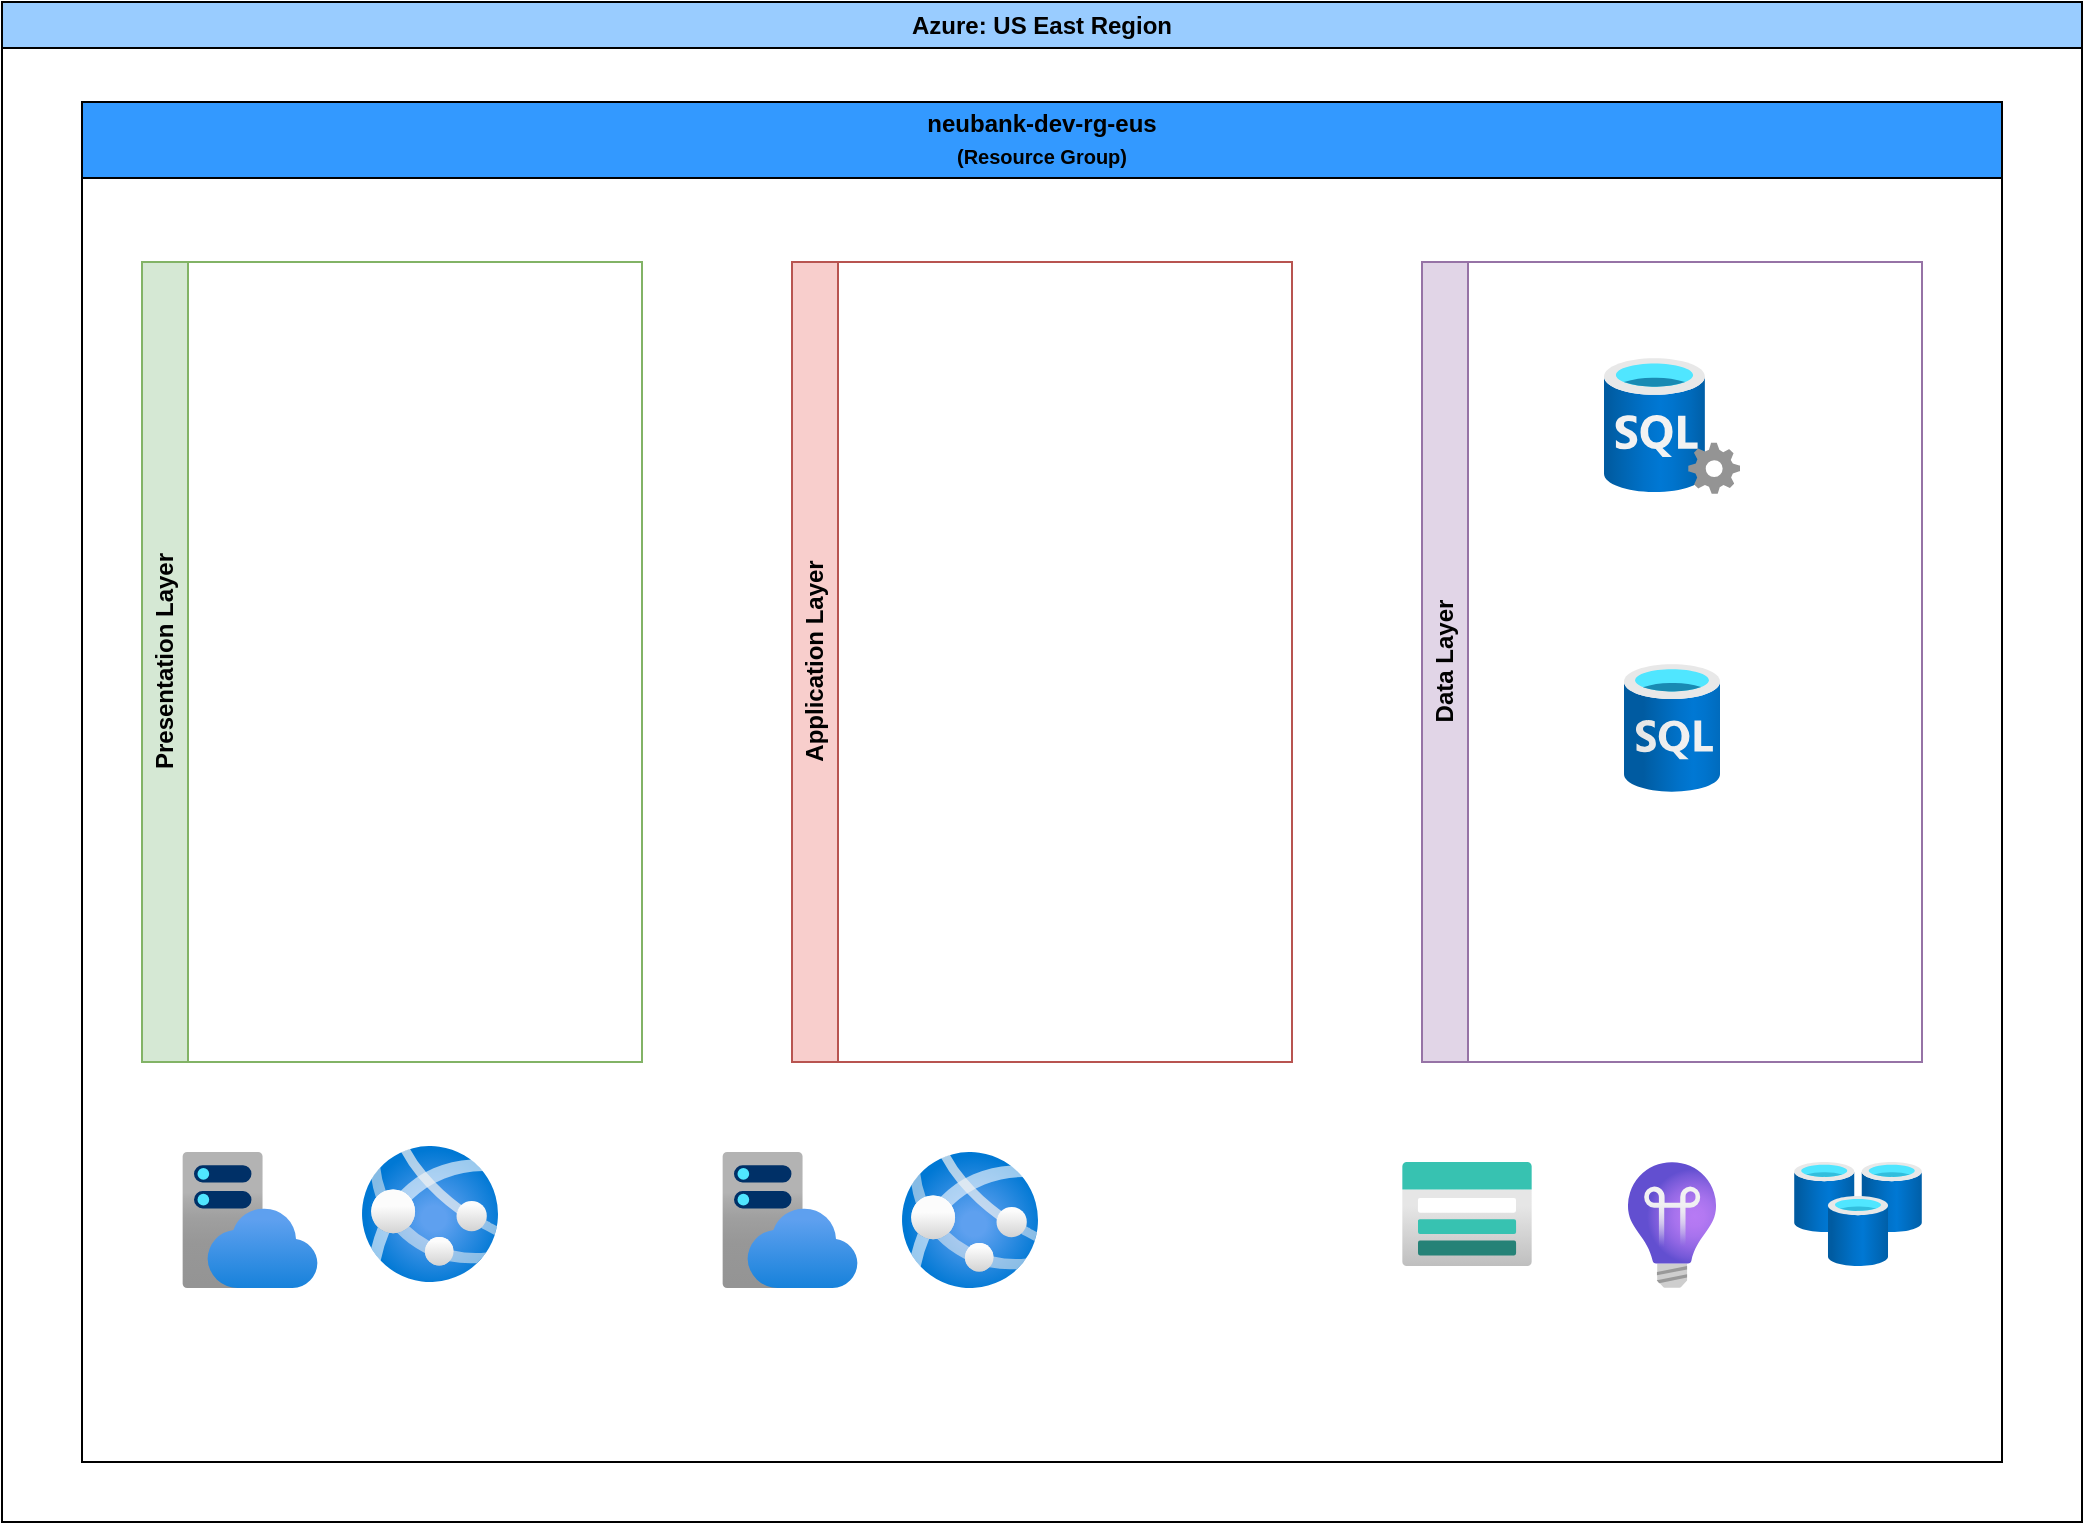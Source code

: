 <mxfile version="24.0.2" type="github">
  <diagram name="Page-1" id="fDzdxHZvuhFJxoay-ObD">
    <mxGraphModel dx="1570" dy="948" grid="1" gridSize="10" guides="1" tooltips="1" connect="1" arrows="1" fold="1" page="1" pageScale="1" pageWidth="1100" pageHeight="850" math="0" shadow="0">
      <root>
        <mxCell id="0" />
        <mxCell id="1" parent="0" />
        <mxCell id="NoLDuvIoNGPkwHfxKqSU-2" value="Azure: US East Region" style="swimlane;whiteSpace=wrap;html=1;fillColor=#99CCFF;" parent="1" vertex="1">
          <mxGeometry x="40" y="30" width="1040" height="760" as="geometry" />
        </mxCell>
        <mxCell id="NoLDuvIoNGPkwHfxKqSU-4" value="&lt;b style=&quot;text-align: start;&quot;&gt;&lt;span style=&quot;line-height: 15.693px; font-family: Calibri, sans-serif;&quot;&gt;neubank-dev-rg-eus&lt;br&gt;&lt;/span&gt;&lt;/b&gt;&lt;b style=&quot;text-align: start;&quot;&gt;&lt;span style=&quot;line-height: 15.693px; font-family: Calibri, sans-serif;&quot;&gt;&lt;font style=&quot;font-size: 10px;&quot;&gt;(Resource Group)&lt;/font&gt;&lt;br&gt;&lt;/span&gt;&lt;/b&gt;" style="swimlane;whiteSpace=wrap;html=1;startSize=38;fillColor=#3399FF;" parent="NoLDuvIoNGPkwHfxKqSU-2" vertex="1">
          <mxGeometry x="40" y="50" width="960" height="680" as="geometry" />
        </mxCell>
        <mxCell id="NoLDuvIoNGPkwHfxKqSU-5" value="" style="image;aspect=fixed;html=1;points=[];align=center;fontSize=12;image=img/lib/azure2/app_services/App_Service_Plans.svg;" parent="NoLDuvIoNGPkwHfxKqSU-4" vertex="1">
          <mxGeometry x="50" y="525" width="68" height="68" as="geometry" />
        </mxCell>
        <mxCell id="NoLDuvIoNGPkwHfxKqSU-6" value="" style="image;aspect=fixed;html=1;points=[];align=center;fontSize=12;image=img/lib/azure2/app_services/App_Services.svg;" parent="NoLDuvIoNGPkwHfxKqSU-4" vertex="1">
          <mxGeometry x="140" y="522" width="68" height="68" as="geometry" />
        </mxCell>
        <mxCell id="aUUkp6z2Ffg6O78OrMZu-1" value="" style="image;aspect=fixed;html=1;points=[];align=center;fontSize=12;image=img/lib/azure2/app_services/App_Service_Plans.svg;" vertex="1" parent="NoLDuvIoNGPkwHfxKqSU-4">
          <mxGeometry x="320" y="525" width="68" height="68" as="geometry" />
        </mxCell>
        <mxCell id="aUUkp6z2Ffg6O78OrMZu-2" value="" style="image;aspect=fixed;html=1;points=[];align=center;fontSize=12;image=img/lib/azure2/app_services/App_Services.svg;" vertex="1" parent="NoLDuvIoNGPkwHfxKqSU-4">
          <mxGeometry x="410" y="525" width="68" height="68" as="geometry" />
        </mxCell>
        <mxCell id="aUUkp6z2Ffg6O78OrMZu-5" value="" style="image;aspect=fixed;html=1;points=[];align=center;fontSize=12;image=img/lib/azure2/databases/Cache_Redis.svg;" vertex="1" parent="NoLDuvIoNGPkwHfxKqSU-4">
          <mxGeometry x="856" y="530" width="64" height="52" as="geometry" />
        </mxCell>
        <mxCell id="aUUkp6z2Ffg6O78OrMZu-6" value="" style="image;aspect=fixed;html=1;points=[];align=center;fontSize=12;image=img/lib/azure2/storage/Storage_Accounts.svg;" vertex="1" parent="NoLDuvIoNGPkwHfxKqSU-4">
          <mxGeometry x="660" y="530" width="65" height="52" as="geometry" />
        </mxCell>
        <mxCell id="aUUkp6z2Ffg6O78OrMZu-7" value="" style="image;aspect=fixed;html=1;points=[];align=center;fontSize=12;image=img/lib/azure2/devops/Application_Insights.svg;" vertex="1" parent="NoLDuvIoNGPkwHfxKqSU-4">
          <mxGeometry x="773" y="530" width="44" height="63" as="geometry" />
        </mxCell>
        <mxCell id="aUUkp6z2Ffg6O78OrMZu-19" value="Data Layer" style="swimlane;horizontal=0;whiteSpace=wrap;html=1;fillColor=#e1d5e7;strokeColor=#9673a6;" vertex="1" parent="NoLDuvIoNGPkwHfxKqSU-4">
          <mxGeometry x="670" y="80" width="250" height="400" as="geometry" />
        </mxCell>
        <mxCell id="aUUkp6z2Ffg6O78OrMZu-3" value="" style="image;aspect=fixed;html=1;points=[];align=center;fontSize=12;image=img/lib/azure2/databases/SQL_Database.svg;" vertex="1" parent="aUUkp6z2Ffg6O78OrMZu-19">
          <mxGeometry x="101" y="201" width="48" height="64" as="geometry" />
        </mxCell>
        <mxCell id="aUUkp6z2Ffg6O78OrMZu-4" value="" style="image;aspect=fixed;html=1;points=[];align=center;fontSize=12;image=img/lib/azure2/databases/SQL_Server.svg;" vertex="1" parent="aUUkp6z2Ffg6O78OrMZu-19">
          <mxGeometry x="91" y="48" width="68" height="68" as="geometry" />
        </mxCell>
        <mxCell id="aUUkp6z2Ffg6O78OrMZu-22" value="Application Layer" style="swimlane;horizontal=0;whiteSpace=wrap;html=1;fillColor=#f8cecc;strokeColor=#b85450;" vertex="1" parent="NoLDuvIoNGPkwHfxKqSU-4">
          <mxGeometry x="355" y="80" width="250" height="400" as="geometry" />
        </mxCell>
        <mxCell id="aUUkp6z2Ffg6O78OrMZu-23" value="Presentation Layer" style="swimlane;horizontal=0;whiteSpace=wrap;html=1;fillColor=#d5e8d4;strokeColor=#82b366;" vertex="1" parent="NoLDuvIoNGPkwHfxKqSU-4">
          <mxGeometry x="30" y="80" width="250" height="400" as="geometry" />
        </mxCell>
      </root>
    </mxGraphModel>
  </diagram>
</mxfile>
